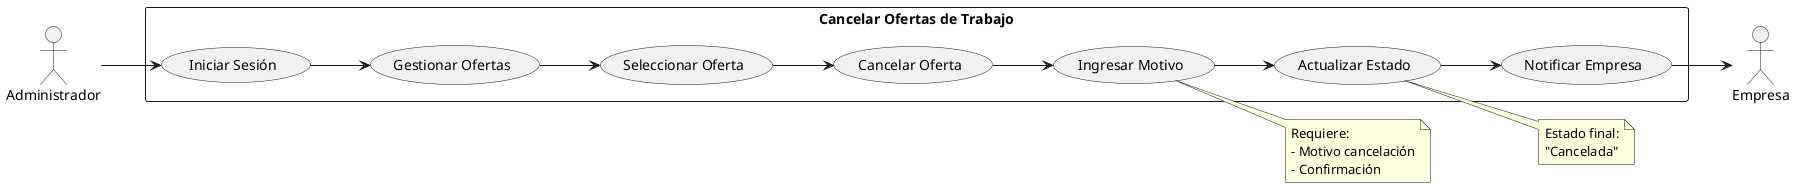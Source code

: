 @startuml
left to right direction
skinparam packageStyle rectangle

actor "Administrador" as admin
actor "Empresa" as empresa

rectangle "Cancelar Ofertas de Trabajo" {
  usecase "Iniciar Sesión" as UC1
  usecase "Gestionar Ofertas" as UC2
  usecase "Seleccionar Oferta" as UC3
  usecase "Cancelar Oferta" as UC4
  usecase "Ingresar Motivo" as UC5
  usecase "Actualizar Estado" as UC6
  usecase "Notificar Empresa" as UC7
}

admin --> UC1
UC1 --> UC2
UC2 --> UC3
UC3 --> UC4
UC4 --> UC5
UC5 --> UC6
UC6 --> UC7
UC7 --> empresa

note right of UC5
  Requiere:
  - Motivo cancelación
  - Confirmación
end note

note right of UC6
  Estado final:
  "Cancelada"
end note
@enduml